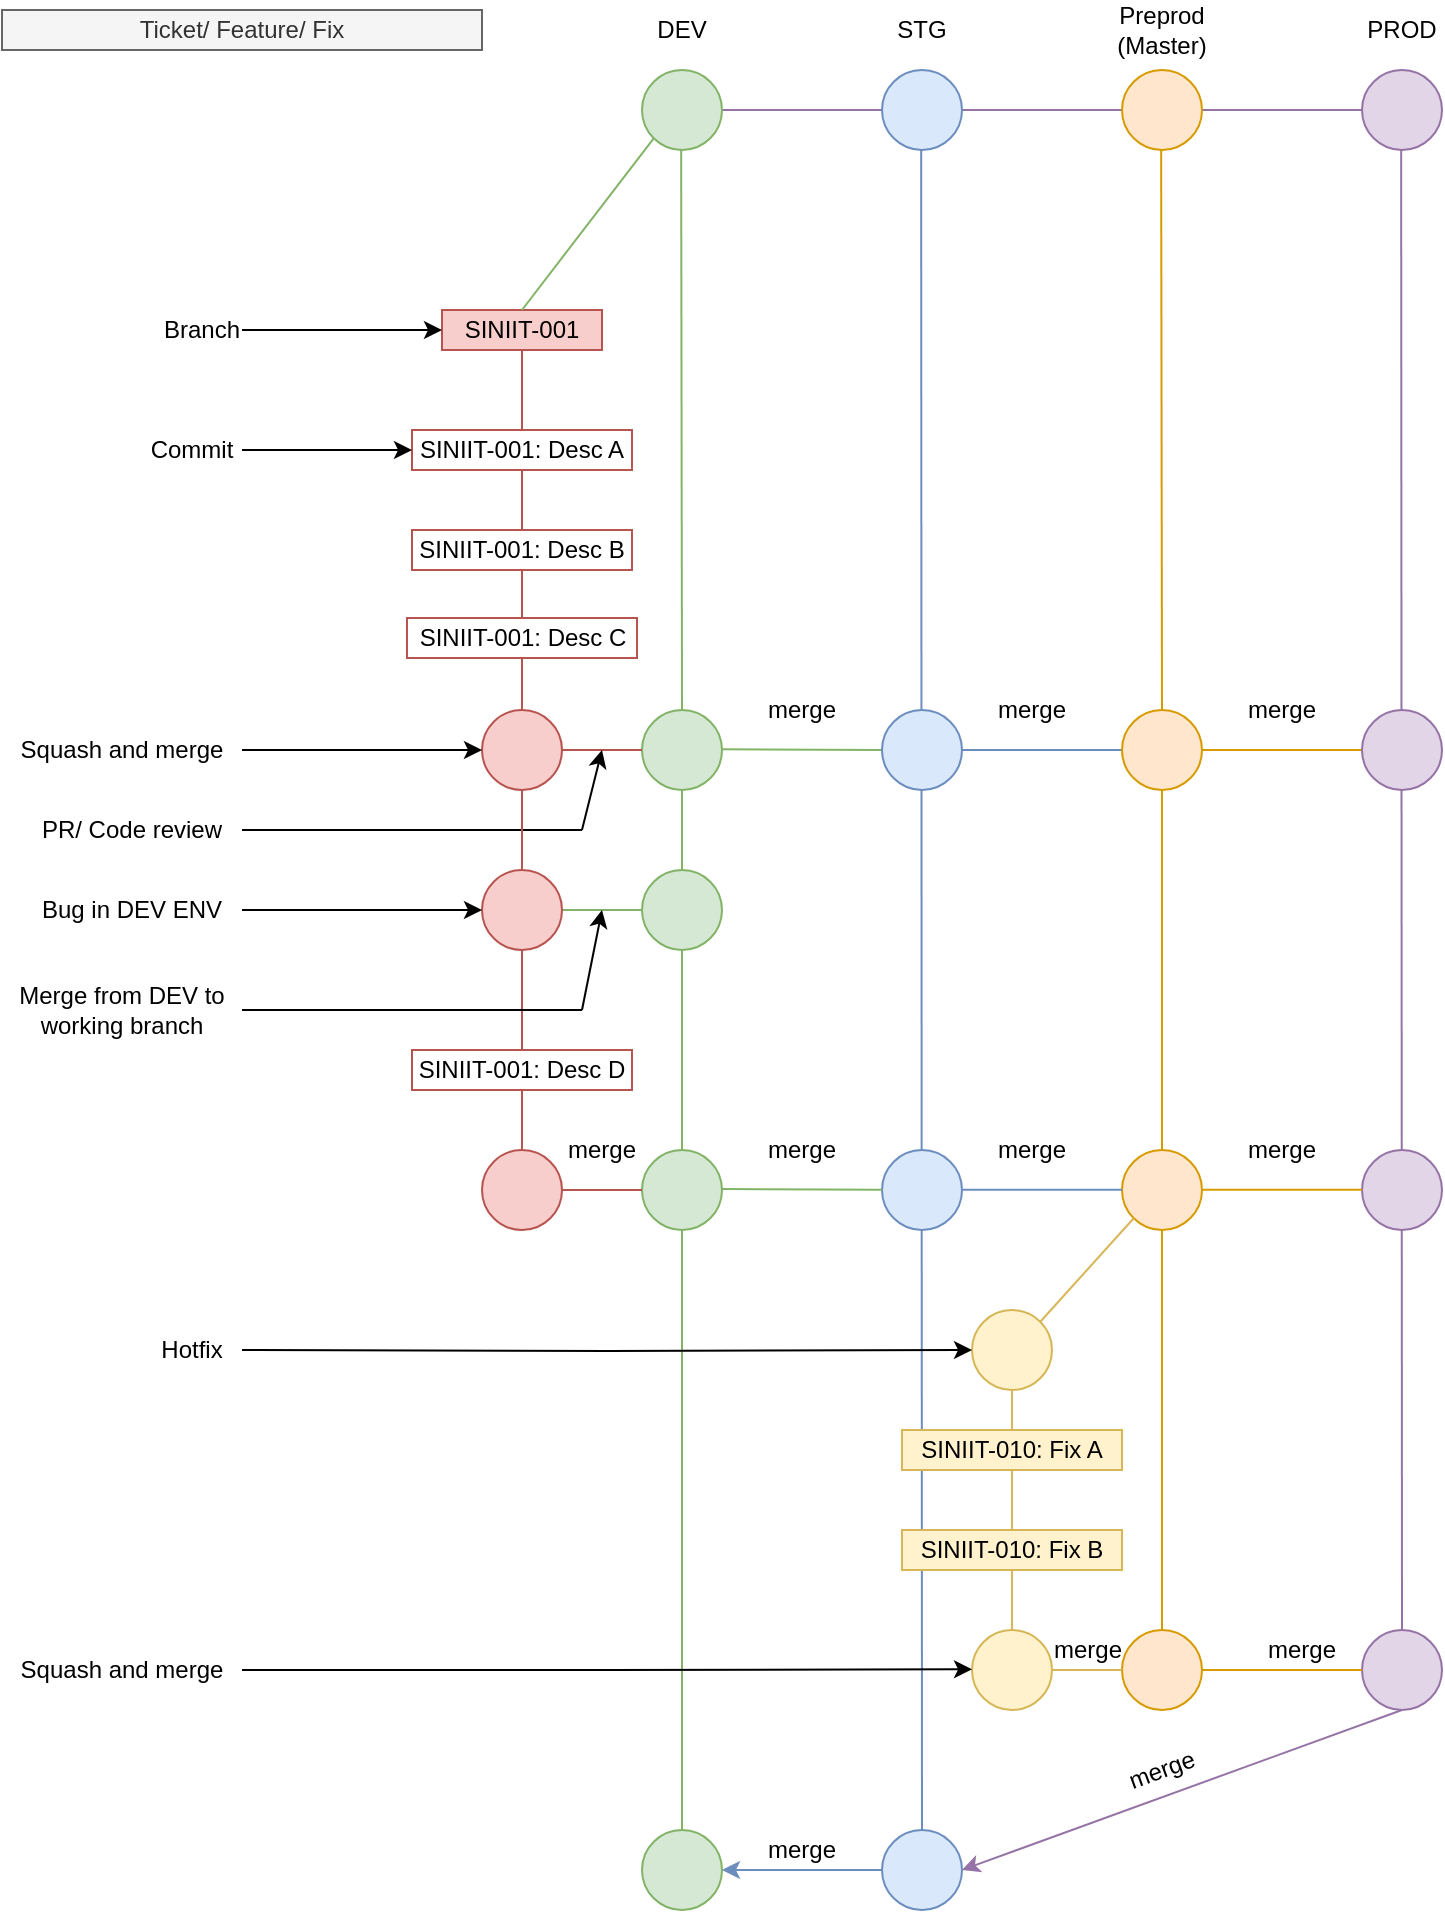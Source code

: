<mxfile version="15.2.9" type="github">
  <diagram id="xhlbJoAwBv28QrkWj6UR" name="Page-1">
    <mxGraphModel dx="1425" dy="801" grid="1" gridSize="10" guides="1" tooltips="1" connect="1" arrows="1" fold="1" page="1" pageScale="1" pageWidth="850" pageHeight="1100" math="0" shadow="0">
      <root>
        <mxCell id="0" />
        <mxCell id="1" parent="0" />
        <mxCell id="EfbXVXWpIgYlTS-Qm1sO-102" value="" style="endArrow=none;html=1;entryX=0;entryY=0.5;entryDx=0;entryDy=0;exitX=1;exitY=0.5;exitDx=0;exitDy=0;fillColor=#e1d5e7;strokeColor=#9673a6;" edge="1" parent="1" source="vNrutqDuaZT0YzVRxxDl-3" target="vNrutqDuaZT0YzVRxxDl-7">
          <mxGeometry width="50" height="50" relative="1" as="geometry">
            <mxPoint x="420" y="240" as="sourcePoint" />
            <mxPoint x="470" y="190" as="targetPoint" />
          </mxGeometry>
        </mxCell>
        <mxCell id="vNrutqDuaZT0YzVRxxDl-1" value="" style="ellipse;whiteSpace=wrap;html=1;aspect=fixed;fillColor=#ffe6cc;strokeColor=#d79b00;" parent="1" vertex="1">
          <mxGeometry x="600" y="80" width="40" height="40" as="geometry" />
        </mxCell>
        <mxCell id="vNrutqDuaZT0YzVRxxDl-2" value="" style="ellipse;whiteSpace=wrap;html=1;aspect=fixed;fillColor=#dae8fc;strokeColor=#6c8ebf;" parent="1" vertex="1">
          <mxGeometry x="480" y="80" width="40" height="40" as="geometry" />
        </mxCell>
        <mxCell id="vNrutqDuaZT0YzVRxxDl-3" value="" style="ellipse;whiteSpace=wrap;html=1;aspect=fixed;fillColor=#d5e8d4;strokeColor=#82b366;" parent="1" vertex="1">
          <mxGeometry x="360" y="80" width="40" height="40" as="geometry" />
        </mxCell>
        <mxCell id="vNrutqDuaZT0YzVRxxDl-4" value="DEV" style="text;html=1;strokeColor=none;fillColor=none;align=center;verticalAlign=middle;whiteSpace=wrap;rounded=0;" parent="1" vertex="1">
          <mxGeometry x="360" y="50" width="40" height="20" as="geometry" />
        </mxCell>
        <mxCell id="vNrutqDuaZT0YzVRxxDl-5" value="STG" style="text;html=1;strokeColor=none;fillColor=none;align=center;verticalAlign=middle;whiteSpace=wrap;rounded=0;" parent="1" vertex="1">
          <mxGeometry x="480" y="50" width="40" height="20" as="geometry" />
        </mxCell>
        <mxCell id="vNrutqDuaZT0YzVRxxDl-6" value="Preprod&lt;br&gt;(Master)" style="text;html=1;strokeColor=none;fillColor=none;align=center;verticalAlign=middle;whiteSpace=wrap;rounded=0;" parent="1" vertex="1">
          <mxGeometry x="600" y="45" width="40" height="30" as="geometry" />
        </mxCell>
        <mxCell id="vNrutqDuaZT0YzVRxxDl-7" value="" style="ellipse;whiteSpace=wrap;html=1;aspect=fixed;fillColor=#e1d5e7;strokeColor=#9673a6;" parent="1" vertex="1">
          <mxGeometry x="720" y="80" width="40" height="40" as="geometry" />
        </mxCell>
        <mxCell id="vNrutqDuaZT0YzVRxxDl-9" value="PROD" style="text;html=1;strokeColor=none;fillColor=none;align=center;verticalAlign=middle;whiteSpace=wrap;rounded=0;" parent="1" vertex="1">
          <mxGeometry x="720" y="50" width="40" height="20" as="geometry" />
        </mxCell>
        <mxCell id="vNrutqDuaZT0YzVRxxDl-10" value="Ticket/ Feature/ Fix" style="text;html=1;strokeColor=#666666;fillColor=#f5f5f5;align=center;verticalAlign=middle;whiteSpace=wrap;rounded=0;fontColor=#333333;" parent="1" vertex="1">
          <mxGeometry x="40" y="50" width="240" height="20" as="geometry" />
        </mxCell>
        <mxCell id="EfbXVXWpIgYlTS-Qm1sO-1" value="SINIIT-001" style="text;html=1;strokeColor=#b85450;fillColor=#f8cecc;align=center;verticalAlign=middle;whiteSpace=wrap;rounded=0;" vertex="1" parent="1">
          <mxGeometry x="260" y="200" width="80" height="20" as="geometry" />
        </mxCell>
        <mxCell id="EfbXVXWpIgYlTS-Qm1sO-4" value="" style="endArrow=none;html=1;fillColor=#d5e8d4;strokeColor=#82b366;startArrow=none;" edge="1" parent="1" source="EfbXVXWpIgYlTS-Qm1sO-21">
          <mxGeometry width="50" height="50" relative="1" as="geometry">
            <mxPoint x="380" y="480" as="sourcePoint" />
            <mxPoint x="379.58" y="120" as="targetPoint" />
          </mxGeometry>
        </mxCell>
        <mxCell id="EfbXVXWpIgYlTS-Qm1sO-5" value="" style="endArrow=none;html=1;fillColor=#dae8fc;strokeColor=#6c8ebf;" edge="1" parent="1">
          <mxGeometry width="50" height="50" relative="1" as="geometry">
            <mxPoint x="500" y="960" as="sourcePoint" />
            <mxPoint x="499.58" y="120" as="targetPoint" />
          </mxGeometry>
        </mxCell>
        <mxCell id="EfbXVXWpIgYlTS-Qm1sO-6" value="" style="endArrow=none;html=1;fillColor=#ffe6cc;strokeColor=#d79b00;startArrow=none;" edge="1" parent="1" source="EfbXVXWpIgYlTS-Qm1sO-26">
          <mxGeometry width="50" height="50" relative="1" as="geometry">
            <mxPoint x="620" y="480" as="sourcePoint" />
            <mxPoint x="619.58" y="120" as="targetPoint" />
          </mxGeometry>
        </mxCell>
        <mxCell id="EfbXVXWpIgYlTS-Qm1sO-7" value="" style="endArrow=none;html=1;fillColor=#e1d5e7;strokeColor=#9673a6;" edge="1" parent="1" source="EfbXVXWpIgYlTS-Qm1sO-81">
          <mxGeometry width="50" height="50" relative="1" as="geometry">
            <mxPoint x="740" y="910" as="sourcePoint" />
            <mxPoint x="739.58" y="120" as="targetPoint" />
          </mxGeometry>
        </mxCell>
        <mxCell id="EfbXVXWpIgYlTS-Qm1sO-8" value="" style="endArrow=none;html=1;fillColor=#d5e8d4;strokeColor=#82b366;entryX=0;entryY=1;entryDx=0;entryDy=0;exitX=0.5;exitY=0;exitDx=0;exitDy=0;" edge="1" parent="1" source="EfbXVXWpIgYlTS-Qm1sO-1" target="vNrutqDuaZT0YzVRxxDl-3">
          <mxGeometry width="50" height="50" relative="1" as="geometry">
            <mxPoint x="330" y="200" as="sourcePoint" />
            <mxPoint x="380" y="150" as="targetPoint" />
          </mxGeometry>
        </mxCell>
        <mxCell id="EfbXVXWpIgYlTS-Qm1sO-9" value="" style="endArrow=none;html=1;fillColor=#f8cecc;strokeColor=#b85450;" edge="1" parent="1">
          <mxGeometry width="50" height="50" relative="1" as="geometry">
            <mxPoint x="300" y="260" as="sourcePoint" />
            <mxPoint x="300" y="220" as="targetPoint" />
          </mxGeometry>
        </mxCell>
        <mxCell id="EfbXVXWpIgYlTS-Qm1sO-10" value="SINIIT-001: Desc A" style="text;html=1;strokeColor=#b85450;fillColor=none;align=center;verticalAlign=middle;whiteSpace=wrap;rounded=0;" vertex="1" parent="1">
          <mxGeometry x="245" y="260" width="110" height="20" as="geometry" />
        </mxCell>
        <mxCell id="EfbXVXWpIgYlTS-Qm1sO-11" value="Branch" style="text;html=1;strokeColor=none;fillColor=none;align=center;verticalAlign=middle;whiteSpace=wrap;rounded=0;" vertex="1" parent="1">
          <mxGeometry x="120" y="200" width="40" height="20" as="geometry" />
        </mxCell>
        <mxCell id="EfbXVXWpIgYlTS-Qm1sO-12" value="Commit" style="text;html=1;strokeColor=none;fillColor=none;align=center;verticalAlign=middle;whiteSpace=wrap;rounded=0;" vertex="1" parent="1">
          <mxGeometry x="110" y="260" width="50" height="20" as="geometry" />
        </mxCell>
        <mxCell id="EfbXVXWpIgYlTS-Qm1sO-13" value="" style="endArrow=classic;html=1;exitX=1;exitY=0.5;exitDx=0;exitDy=0;entryX=0;entryY=0.5;entryDx=0;entryDy=0;" edge="1" parent="1" source="EfbXVXWpIgYlTS-Qm1sO-11" target="EfbXVXWpIgYlTS-Qm1sO-1">
          <mxGeometry width="50" height="50" relative="1" as="geometry">
            <mxPoint x="370" y="370" as="sourcePoint" />
            <mxPoint x="420" y="320" as="targetPoint" />
          </mxGeometry>
        </mxCell>
        <mxCell id="EfbXVXWpIgYlTS-Qm1sO-14" value="" style="endArrow=classic;html=1;exitX=1;exitY=0.5;exitDx=0;exitDy=0;entryX=0;entryY=0.5;entryDx=0;entryDy=0;" edge="1" parent="1" source="EfbXVXWpIgYlTS-Qm1sO-12" target="EfbXVXWpIgYlTS-Qm1sO-10">
          <mxGeometry width="50" height="50" relative="1" as="geometry">
            <mxPoint x="370" y="370" as="sourcePoint" />
            <mxPoint x="420" y="320" as="targetPoint" />
          </mxGeometry>
        </mxCell>
        <mxCell id="EfbXVXWpIgYlTS-Qm1sO-15" value="SINIIT-001: Desc B" style="text;html=1;strokeColor=#b85450;fillColor=none;align=center;verticalAlign=middle;whiteSpace=wrap;rounded=0;" vertex="1" parent="1">
          <mxGeometry x="245" y="310" width="110" height="20" as="geometry" />
        </mxCell>
        <mxCell id="EfbXVXWpIgYlTS-Qm1sO-16" value="SINIIT-001: Desc C" style="text;html=1;strokeColor=#b85450;fillColor=none;align=center;verticalAlign=middle;whiteSpace=wrap;rounded=0;" vertex="1" parent="1">
          <mxGeometry x="242.5" y="354" width="115" height="20" as="geometry" />
        </mxCell>
        <mxCell id="EfbXVXWpIgYlTS-Qm1sO-17" value="" style="endArrow=none;html=1;entryX=0.5;entryY=1;entryDx=0;entryDy=0;exitX=0.5;exitY=0;exitDx=0;exitDy=0;fillColor=#f8cecc;strokeColor=#b85450;" edge="1" parent="1" source="EfbXVXWpIgYlTS-Qm1sO-15" target="EfbXVXWpIgYlTS-Qm1sO-10">
          <mxGeometry width="50" height="50" relative="1" as="geometry">
            <mxPoint x="380" y="370" as="sourcePoint" />
            <mxPoint x="430" y="320" as="targetPoint" />
          </mxGeometry>
        </mxCell>
        <mxCell id="EfbXVXWpIgYlTS-Qm1sO-18" value="" style="endArrow=none;html=1;entryX=0.5;entryY=1;entryDx=0;entryDy=0;fillColor=#f8cecc;strokeColor=#b85450;" edge="1" parent="1" source="EfbXVXWpIgYlTS-Qm1sO-16" target="EfbXVXWpIgYlTS-Qm1sO-15">
          <mxGeometry width="50" height="50" relative="1" as="geometry">
            <mxPoint x="310.0" y="320" as="sourcePoint" />
            <mxPoint x="310.0" y="290" as="targetPoint" />
          </mxGeometry>
        </mxCell>
        <mxCell id="EfbXVXWpIgYlTS-Qm1sO-20" value="" style="endArrow=none;html=1;fillColor=#f8cecc;strokeColor=#b85450;exitX=0.5;exitY=1;exitDx=0;exitDy=0;entryX=0.5;entryY=0;entryDx=0;entryDy=0;" edge="1" parent="1" source="EfbXVXWpIgYlTS-Qm1sO-16" target="EfbXVXWpIgYlTS-Qm1sO-30">
          <mxGeometry width="50" height="50" relative="1" as="geometry">
            <mxPoint x="340" y="210.0" as="sourcePoint" />
            <mxPoint x="290" y="400" as="targetPoint" />
          </mxGeometry>
        </mxCell>
        <mxCell id="EfbXVXWpIgYlTS-Qm1sO-22" value="" style="endArrow=none;html=1;entryX=0;entryY=0.5;entryDx=0;entryDy=0;fillColor=#d5e8d4;strokeColor=#82b366;" edge="1" parent="1" target="EfbXVXWpIgYlTS-Qm1sO-23">
          <mxGeometry width="50" height="50" relative="1" as="geometry">
            <mxPoint x="400" y="419.66" as="sourcePoint" />
            <mxPoint x="470" y="419.66" as="targetPoint" />
          </mxGeometry>
        </mxCell>
        <mxCell id="EfbXVXWpIgYlTS-Qm1sO-23" value="" style="ellipse;whiteSpace=wrap;html=1;aspect=fixed;fillColor=#dae8fc;strokeColor=#6c8ebf;" vertex="1" parent="1">
          <mxGeometry x="480" y="400" width="40" height="40" as="geometry" />
        </mxCell>
        <mxCell id="EfbXVXWpIgYlTS-Qm1sO-21" value="" style="ellipse;whiteSpace=wrap;html=1;aspect=fixed;fillColor=#d5e8d4;strokeColor=#82b366;" vertex="1" parent="1">
          <mxGeometry x="360" y="400" width="40" height="40" as="geometry" />
        </mxCell>
        <mxCell id="EfbXVXWpIgYlTS-Qm1sO-24" value="" style="endArrow=none;html=1;fillColor=#d5e8d4;strokeColor=#82b366;exitX=1;exitY=0.5;exitDx=0;exitDy=0;entryX=0;entryY=0.5;entryDx=0;entryDy=0;" edge="1" parent="1" source="EfbXVXWpIgYlTS-Qm1sO-34" target="EfbXVXWpIgYlTS-Qm1sO-52">
          <mxGeometry width="50" height="50" relative="1" as="geometry">
            <mxPoint x="380" y="480" as="sourcePoint" />
            <mxPoint x="360" y="486" as="targetPoint" />
          </mxGeometry>
        </mxCell>
        <mxCell id="EfbXVXWpIgYlTS-Qm1sO-25" value="" style="endArrow=none;html=1;exitX=1;exitY=0.5;exitDx=0;exitDy=0;fillColor=#dae8fc;strokeColor=#6c8ebf;entryX=0;entryY=0.5;entryDx=0;entryDy=0;" edge="1" parent="1" source="EfbXVXWpIgYlTS-Qm1sO-23" target="EfbXVXWpIgYlTS-Qm1sO-26">
          <mxGeometry width="50" height="50" relative="1" as="geometry">
            <mxPoint x="350" y="430" as="sourcePoint" />
            <mxPoint x="620" y="420" as="targetPoint" />
          </mxGeometry>
        </mxCell>
        <mxCell id="EfbXVXWpIgYlTS-Qm1sO-26" value="" style="ellipse;whiteSpace=wrap;html=1;aspect=fixed;fillColor=#ffe6cc;strokeColor=#d79b00;" vertex="1" parent="1">
          <mxGeometry x="600" y="400" width="40" height="40" as="geometry" />
        </mxCell>
        <mxCell id="EfbXVXWpIgYlTS-Qm1sO-27" value="" style="endArrow=none;html=1;fillColor=#ffe6cc;strokeColor=#d79b00;exitX=0.5;exitY=0;exitDx=0;exitDy=0;" edge="1" parent="1" source="EfbXVXWpIgYlTS-Qm1sO-58" target="EfbXVXWpIgYlTS-Qm1sO-26">
          <mxGeometry width="50" height="50" relative="1" as="geometry">
            <mxPoint x="620" y="480" as="sourcePoint" />
            <mxPoint x="619.58" y="120.0" as="targetPoint" />
          </mxGeometry>
        </mxCell>
        <mxCell id="EfbXVXWpIgYlTS-Qm1sO-28" value="" style="endArrow=none;html=1;entryX=0;entryY=0.5;entryDx=0;entryDy=0;fillColor=#ffe6cc;strokeColor=#d79b00;" edge="1" parent="1" target="EfbXVXWpIgYlTS-Qm1sO-29">
          <mxGeometry width="50" height="50" relative="1" as="geometry">
            <mxPoint x="640" y="420" as="sourcePoint" />
            <mxPoint x="510" y="350" as="targetPoint" />
          </mxGeometry>
        </mxCell>
        <mxCell id="EfbXVXWpIgYlTS-Qm1sO-29" value="" style="ellipse;whiteSpace=wrap;html=1;aspect=fixed;fillColor=#e1d5e7;strokeColor=#9673a6;" vertex="1" parent="1">
          <mxGeometry x="720" y="400" width="40" height="40" as="geometry" />
        </mxCell>
        <mxCell id="EfbXVXWpIgYlTS-Qm1sO-30" value="" style="ellipse;whiteSpace=wrap;html=1;aspect=fixed;fillColor=#f8cecc;strokeColor=#b85450;" vertex="1" parent="1">
          <mxGeometry x="280" y="400" width="40" height="40" as="geometry" />
        </mxCell>
        <mxCell id="EfbXVXWpIgYlTS-Qm1sO-31" value="" style="endArrow=none;html=1;entryX=0;entryY=0.5;entryDx=0;entryDy=0;fillColor=#f8cecc;strokeColor=#b85450;exitX=1;exitY=0.5;exitDx=0;exitDy=0;" edge="1" parent="1" source="EfbXVXWpIgYlTS-Qm1sO-30" target="EfbXVXWpIgYlTS-Qm1sO-21">
          <mxGeometry width="50" height="50" relative="1" as="geometry">
            <mxPoint x="410" y="429.66" as="sourcePoint" />
            <mxPoint x="490" y="430" as="targetPoint" />
          </mxGeometry>
        </mxCell>
        <mxCell id="EfbXVXWpIgYlTS-Qm1sO-33" value="" style="edgeStyle=orthogonalEdgeStyle;rounded=0;orthogonalLoop=1;jettySize=auto;html=1;" edge="1" parent="1" source="EfbXVXWpIgYlTS-Qm1sO-32" target="EfbXVXWpIgYlTS-Qm1sO-30">
          <mxGeometry relative="1" as="geometry" />
        </mxCell>
        <mxCell id="EfbXVXWpIgYlTS-Qm1sO-32" value="Squash and merge" style="text;html=1;strokeColor=none;fillColor=none;align=center;verticalAlign=middle;whiteSpace=wrap;rounded=0;" vertex="1" parent="1">
          <mxGeometry x="40" y="410" width="120" height="20" as="geometry" />
        </mxCell>
        <mxCell id="EfbXVXWpIgYlTS-Qm1sO-34" value="" style="ellipse;whiteSpace=wrap;html=1;aspect=fixed;fillColor=#f8cecc;strokeColor=#b85450;" vertex="1" parent="1">
          <mxGeometry x="280" y="480" width="40" height="40" as="geometry" />
        </mxCell>
        <mxCell id="EfbXVXWpIgYlTS-Qm1sO-36" value="Bug in DEV ENV" style="text;html=1;strokeColor=none;fillColor=none;align=center;verticalAlign=middle;whiteSpace=wrap;rounded=0;" vertex="1" parent="1">
          <mxGeometry x="50" y="490" width="110" height="20" as="geometry" />
        </mxCell>
        <mxCell id="EfbXVXWpIgYlTS-Qm1sO-41" value="" style="endArrow=classic;html=1;" edge="1" parent="1">
          <mxGeometry width="50" height="50" relative="1" as="geometry">
            <mxPoint x="330" y="460" as="sourcePoint" />
            <mxPoint x="340" y="420" as="targetPoint" />
          </mxGeometry>
        </mxCell>
        <mxCell id="EfbXVXWpIgYlTS-Qm1sO-42" value="" style="endArrow=none;html=1;entryX=1;entryY=0.5;entryDx=0;entryDy=0;" edge="1" parent="1" target="EfbXVXWpIgYlTS-Qm1sO-44">
          <mxGeometry width="50" height="50" relative="1" as="geometry">
            <mxPoint x="330" y="460" as="sourcePoint" />
            <mxPoint x="160" y="470" as="targetPoint" />
          </mxGeometry>
        </mxCell>
        <mxCell id="EfbXVXWpIgYlTS-Qm1sO-44" value="PR/ Code review" style="text;html=1;strokeColor=none;fillColor=none;align=center;verticalAlign=middle;whiteSpace=wrap;rounded=0;" vertex="1" parent="1">
          <mxGeometry x="50" y="450" width="110" height="20" as="geometry" />
        </mxCell>
        <mxCell id="EfbXVXWpIgYlTS-Qm1sO-48" value="" style="endArrow=none;html=1;fillColor=#f8cecc;strokeColor=#b85450;entryX=0.5;entryY=0;entryDx=0;entryDy=0;" edge="1" parent="1" source="EfbXVXWpIgYlTS-Qm1sO-30" target="EfbXVXWpIgYlTS-Qm1sO-34">
          <mxGeometry width="50" height="50" relative="1" as="geometry">
            <mxPoint x="310" y="384" as="sourcePoint" />
            <mxPoint x="310" y="410" as="targetPoint" />
          </mxGeometry>
        </mxCell>
        <mxCell id="EfbXVXWpIgYlTS-Qm1sO-49" value="Merge from DEV to working branch" style="text;html=1;strokeColor=none;fillColor=none;align=center;verticalAlign=middle;whiteSpace=wrap;rounded=0;" vertex="1" parent="1">
          <mxGeometry x="40" y="530" width="120" height="40" as="geometry" />
        </mxCell>
        <mxCell id="EfbXVXWpIgYlTS-Qm1sO-50" value="" style="endArrow=none;html=1;fillColor=#d5e8d4;strokeColor=#82b366;entryX=0.5;entryY=1;entryDx=0;entryDy=0;" edge="1" parent="1" source="EfbXVXWpIgYlTS-Qm1sO-86" target="EfbXVXWpIgYlTS-Qm1sO-21">
          <mxGeometry width="50" height="50" relative="1" as="geometry">
            <mxPoint x="380" y="610" as="sourcePoint" />
            <mxPoint x="375.858" y="444.142" as="targetPoint" />
          </mxGeometry>
        </mxCell>
        <mxCell id="EfbXVXWpIgYlTS-Qm1sO-51" value="" style="endArrow=none;html=1;exitX=0.5;exitY=1;exitDx=0;exitDy=0;fillColor=#f8cecc;strokeColor=#b85450;" edge="1" parent="1" source="EfbXVXWpIgYlTS-Qm1sO-34">
          <mxGeometry width="50" height="50" relative="1" as="geometry">
            <mxPoint x="430" y="410" as="sourcePoint" />
            <mxPoint x="300" y="570" as="targetPoint" />
          </mxGeometry>
        </mxCell>
        <mxCell id="EfbXVXWpIgYlTS-Qm1sO-52" value="" style="ellipse;whiteSpace=wrap;html=1;aspect=fixed;fillColor=#d5e8d4;strokeColor=#82b366;" vertex="1" parent="1">
          <mxGeometry x="360" y="480" width="40" height="40" as="geometry" />
        </mxCell>
        <mxCell id="EfbXVXWpIgYlTS-Qm1sO-53" value="SINIIT-001: Desc D" style="text;html=1;strokeColor=#b85450;fillColor=none;align=center;verticalAlign=middle;whiteSpace=wrap;rounded=0;" vertex="1" parent="1">
          <mxGeometry x="245" y="570" width="110" height="20" as="geometry" />
        </mxCell>
        <mxCell id="EfbXVXWpIgYlTS-Qm1sO-54" value="" style="ellipse;whiteSpace=wrap;html=1;aspect=fixed;fillColor=#f8cecc;strokeColor=#b85450;" vertex="1" parent="1">
          <mxGeometry x="280" y="620" width="40" height="40" as="geometry" />
        </mxCell>
        <mxCell id="EfbXVXWpIgYlTS-Qm1sO-55" value="" style="endArrow=none;html=1;exitX=0.5;exitY=1;exitDx=0;exitDy=0;fillColor=#f8cecc;strokeColor=#b85450;entryX=0.5;entryY=0;entryDx=0;entryDy=0;" edge="1" parent="1" source="EfbXVXWpIgYlTS-Qm1sO-53" target="EfbXVXWpIgYlTS-Qm1sO-54">
          <mxGeometry width="50" height="50" relative="1" as="geometry">
            <mxPoint x="310" y="530" as="sourcePoint" />
            <mxPoint x="310" y="580" as="targetPoint" />
          </mxGeometry>
        </mxCell>
        <mxCell id="EfbXVXWpIgYlTS-Qm1sO-56" value="" style="ellipse;whiteSpace=wrap;html=1;aspect=fixed;fillColor=#d5e8d4;strokeColor=#82b366;" vertex="1" parent="1">
          <mxGeometry x="360" y="620" width="40" height="40" as="geometry" />
        </mxCell>
        <mxCell id="EfbXVXWpIgYlTS-Qm1sO-57" value="" style="ellipse;whiteSpace=wrap;html=1;aspect=fixed;fillColor=#dae8fc;strokeColor=#6c8ebf;" vertex="1" parent="1">
          <mxGeometry x="480" y="620" width="40" height="40" as="geometry" />
        </mxCell>
        <mxCell id="EfbXVXWpIgYlTS-Qm1sO-58" value="" style="ellipse;whiteSpace=wrap;html=1;aspect=fixed;fillColor=#ffe6cc;strokeColor=#d79b00;" vertex="1" parent="1">
          <mxGeometry x="600" y="620" width="40" height="40" as="geometry" />
        </mxCell>
        <mxCell id="EfbXVXWpIgYlTS-Qm1sO-59" value="" style="ellipse;whiteSpace=wrap;html=1;aspect=fixed;fillColor=#e1d5e7;strokeColor=#9673a6;" vertex="1" parent="1">
          <mxGeometry x="720" y="620" width="40" height="40" as="geometry" />
        </mxCell>
        <mxCell id="EfbXVXWpIgYlTS-Qm1sO-60" value="" style="endArrow=none;html=1;entryX=0;entryY=0.5;entryDx=0;entryDy=0;fillColor=#d5e8d4;strokeColor=#82b366;" edge="1" parent="1">
          <mxGeometry width="50" height="50" relative="1" as="geometry">
            <mxPoint x="400" y="639.49" as="sourcePoint" />
            <mxPoint x="480" y="639.83" as="targetPoint" />
          </mxGeometry>
        </mxCell>
        <mxCell id="EfbXVXWpIgYlTS-Qm1sO-61" value="" style="endArrow=none;html=1;exitX=1;exitY=0.5;exitDx=0;exitDy=0;fillColor=#dae8fc;strokeColor=#6c8ebf;entryX=0;entryY=0.5;entryDx=0;entryDy=0;" edge="1" parent="1">
          <mxGeometry width="50" height="50" relative="1" as="geometry">
            <mxPoint x="520" y="639.83" as="sourcePoint" />
            <mxPoint x="600" y="639.83" as="targetPoint" />
          </mxGeometry>
        </mxCell>
        <mxCell id="EfbXVXWpIgYlTS-Qm1sO-62" value="" style="endArrow=none;html=1;entryX=0;entryY=0.5;entryDx=0;entryDy=0;fillColor=#ffe6cc;strokeColor=#d79b00;" edge="1" parent="1">
          <mxGeometry width="50" height="50" relative="1" as="geometry">
            <mxPoint x="640" y="639.83" as="sourcePoint" />
            <mxPoint x="720" y="639.83" as="targetPoint" />
          </mxGeometry>
        </mxCell>
        <mxCell id="EfbXVXWpIgYlTS-Qm1sO-63" value="" style="endArrow=none;html=1;exitX=1;exitY=0.5;exitDx=0;exitDy=0;fillColor=#f8cecc;strokeColor=#b85450;entryX=0;entryY=0.5;entryDx=0;entryDy=0;" edge="1" parent="1" source="EfbXVXWpIgYlTS-Qm1sO-54" target="EfbXVXWpIgYlTS-Qm1sO-56">
          <mxGeometry width="50" height="50" relative="1" as="geometry">
            <mxPoint x="310" y="600" as="sourcePoint" />
            <mxPoint x="310" y="630" as="targetPoint" />
          </mxGeometry>
        </mxCell>
        <mxCell id="EfbXVXWpIgYlTS-Qm1sO-64" value="" style="endArrow=none;html=1;entryX=0;entryY=1;entryDx=0;entryDy=0;fillColor=#fff2cc;strokeColor=#d6b656;exitX=1;exitY=0;exitDx=0;exitDy=0;" edge="1" parent="1" source="EfbXVXWpIgYlTS-Qm1sO-65" target="EfbXVXWpIgYlTS-Qm1sO-58">
          <mxGeometry width="50" height="50" relative="1" as="geometry">
            <mxPoint x="560" y="700" as="sourcePoint" />
            <mxPoint x="480" y="680" as="targetPoint" />
          </mxGeometry>
        </mxCell>
        <mxCell id="EfbXVXWpIgYlTS-Qm1sO-65" value="" style="ellipse;whiteSpace=wrap;html=1;aspect=fixed;fillColor=#fff2cc;strokeColor=#d6b656;" vertex="1" parent="1">
          <mxGeometry x="525" y="700" width="40" height="40" as="geometry" />
        </mxCell>
        <mxCell id="EfbXVXWpIgYlTS-Qm1sO-66" value="Hotfix" style="text;html=1;strokeColor=none;fillColor=none;align=center;verticalAlign=middle;whiteSpace=wrap;rounded=0;" vertex="1" parent="1">
          <mxGeometry x="110" y="710" width="50" height="20" as="geometry" />
        </mxCell>
        <mxCell id="EfbXVXWpIgYlTS-Qm1sO-67" value="SINIIT-010: Fix A" style="text;html=1;strokeColor=#d6b656;fillColor=#fff2cc;align=center;verticalAlign=middle;whiteSpace=wrap;rounded=0;" vertex="1" parent="1">
          <mxGeometry x="490" y="760" width="110" height="20" as="geometry" />
        </mxCell>
        <mxCell id="EfbXVXWpIgYlTS-Qm1sO-68" value="SINIIT-010: Fix B" style="text;html=1;strokeColor=#d6b656;fillColor=#fff2cc;align=center;verticalAlign=middle;whiteSpace=wrap;rounded=0;" vertex="1" parent="1">
          <mxGeometry x="490" y="810" width="110" height="20" as="geometry" />
        </mxCell>
        <mxCell id="EfbXVXWpIgYlTS-Qm1sO-69" value="" style="endArrow=none;html=1;entryX=0.5;entryY=1;entryDx=0;entryDy=0;fillColor=#fff2cc;strokeColor=#d6b656;" edge="1" parent="1" source="EfbXVXWpIgYlTS-Qm1sO-67" target="EfbXVXWpIgYlTS-Qm1sO-65">
          <mxGeometry width="50" height="50" relative="1" as="geometry">
            <mxPoint x="415" y="650" as="sourcePoint" />
            <mxPoint x="465" y="600" as="targetPoint" />
          </mxGeometry>
        </mxCell>
        <mxCell id="EfbXVXWpIgYlTS-Qm1sO-70" value="" style="endArrow=none;html=1;entryX=0.5;entryY=1;entryDx=0;entryDy=0;exitX=0.5;exitY=0;exitDx=0;exitDy=0;fillColor=#fff2cc;strokeColor=#d6b656;" edge="1" parent="1" source="EfbXVXWpIgYlTS-Qm1sO-68" target="EfbXVXWpIgYlTS-Qm1sO-67">
          <mxGeometry width="50" height="50" relative="1" as="geometry">
            <mxPoint x="555" y="770" as="sourcePoint" />
            <mxPoint x="555" y="750" as="targetPoint" />
          </mxGeometry>
        </mxCell>
        <mxCell id="EfbXVXWpIgYlTS-Qm1sO-71" value="" style="ellipse;whiteSpace=wrap;html=1;aspect=fixed;fillColor=#fff2cc;strokeColor=#d6b656;" vertex="1" parent="1">
          <mxGeometry x="525" y="860" width="40" height="40" as="geometry" />
        </mxCell>
        <mxCell id="EfbXVXWpIgYlTS-Qm1sO-72" value="" style="endArrow=none;html=1;entryX=0.5;entryY=1;entryDx=0;entryDy=0;exitX=0.5;exitY=0;exitDx=0;exitDy=0;fillColor=#fff2cc;strokeColor=#d6b656;" edge="1" parent="1" source="EfbXVXWpIgYlTS-Qm1sO-71" target="EfbXVXWpIgYlTS-Qm1sO-68">
          <mxGeometry width="50" height="50" relative="1" as="geometry">
            <mxPoint x="555" y="820" as="sourcePoint" />
            <mxPoint x="555" y="790" as="targetPoint" />
          </mxGeometry>
        </mxCell>
        <mxCell id="EfbXVXWpIgYlTS-Qm1sO-73" value="Squash and merge" style="text;html=1;strokeColor=none;fillColor=none;align=center;verticalAlign=middle;whiteSpace=wrap;rounded=0;" vertex="1" parent="1">
          <mxGeometry x="40" y="870" width="120" height="20" as="geometry" />
        </mxCell>
        <mxCell id="EfbXVXWpIgYlTS-Qm1sO-76" value="" style="edgeStyle=orthogonalEdgeStyle;rounded=0;orthogonalLoop=1;jettySize=auto;html=1;entryX=0;entryY=0.5;entryDx=0;entryDy=0;" edge="1" parent="1" target="EfbXVXWpIgYlTS-Qm1sO-65">
          <mxGeometry relative="1" as="geometry">
            <mxPoint x="160" y="720" as="sourcePoint" />
            <mxPoint x="305" y="719.66" as="targetPoint" />
          </mxGeometry>
        </mxCell>
        <mxCell id="EfbXVXWpIgYlTS-Qm1sO-77" value="" style="edgeStyle=orthogonalEdgeStyle;rounded=0;orthogonalLoop=1;jettySize=auto;html=1;entryX=0;entryY=0.5;entryDx=0;entryDy=0;exitX=1;exitY=0.5;exitDx=0;exitDy=0;" edge="1" parent="1" source="EfbXVXWpIgYlTS-Qm1sO-73">
          <mxGeometry relative="1" as="geometry">
            <mxPoint x="190" y="880" as="sourcePoint" />
            <mxPoint x="525" y="879.66" as="targetPoint" />
            <Array as="points" />
          </mxGeometry>
        </mxCell>
        <mxCell id="EfbXVXWpIgYlTS-Qm1sO-78" value="" style="endArrow=none;html=1;entryX=0.5;entryY=1;entryDx=0;entryDy=0;exitX=0.5;exitY=0;exitDx=0;exitDy=0;fillColor=#ffe6cc;strokeColor=#d79b00;" edge="1" parent="1" source="EfbXVXWpIgYlTS-Qm1sO-79" target="EfbXVXWpIgYlTS-Qm1sO-58">
          <mxGeometry width="50" height="50" relative="1" as="geometry">
            <mxPoint x="620" y="860" as="sourcePoint" />
            <mxPoint x="480" y="690" as="targetPoint" />
          </mxGeometry>
        </mxCell>
        <mxCell id="EfbXVXWpIgYlTS-Qm1sO-79" value="" style="ellipse;whiteSpace=wrap;html=1;aspect=fixed;fillColor=#ffe6cc;strokeColor=#d79b00;" vertex="1" parent="1">
          <mxGeometry x="600" y="860" width="40" height="40" as="geometry" />
        </mxCell>
        <mxCell id="EfbXVXWpIgYlTS-Qm1sO-80" value="" style="endArrow=none;html=1;entryX=1;entryY=0.5;entryDx=0;entryDy=0;exitX=0;exitY=0.5;exitDx=0;exitDy=0;fillColor=#fff2cc;strokeColor=#d6b656;" edge="1" parent="1" source="EfbXVXWpIgYlTS-Qm1sO-79" target="EfbXVXWpIgYlTS-Qm1sO-71">
          <mxGeometry width="50" height="50" relative="1" as="geometry">
            <mxPoint x="555" y="820" as="sourcePoint" />
            <mxPoint x="555" y="790" as="targetPoint" />
          </mxGeometry>
        </mxCell>
        <mxCell id="EfbXVXWpIgYlTS-Qm1sO-81" value="" style="ellipse;whiteSpace=wrap;html=1;aspect=fixed;fillColor=#e1d5e7;strokeColor=#9673a6;" vertex="1" parent="1">
          <mxGeometry x="720" y="860" width="40" height="40" as="geometry" />
        </mxCell>
        <mxCell id="EfbXVXWpIgYlTS-Qm1sO-83" value="" style="endArrow=none;html=1;entryX=0;entryY=0.5;entryDx=0;entryDy=0;exitX=1;exitY=0.5;exitDx=0;exitDy=0;fillColor=#ffe6cc;strokeColor=#d79b00;" edge="1" parent="1" source="EfbXVXWpIgYlTS-Qm1sO-79" target="EfbXVXWpIgYlTS-Qm1sO-81">
          <mxGeometry width="50" height="50" relative="1" as="geometry">
            <mxPoint x="430" y="760" as="sourcePoint" />
            <mxPoint x="480" y="710" as="targetPoint" />
          </mxGeometry>
        </mxCell>
        <mxCell id="EfbXVXWpIgYlTS-Qm1sO-84" value="" style="ellipse;whiteSpace=wrap;html=1;aspect=fixed;fillColor=#dae8fc;strokeColor=#6c8ebf;" vertex="1" parent="1">
          <mxGeometry x="480" y="960" width="40" height="40" as="geometry" />
        </mxCell>
        <mxCell id="EfbXVXWpIgYlTS-Qm1sO-86" value="" style="ellipse;whiteSpace=wrap;html=1;aspect=fixed;fillColor=#d5e8d4;strokeColor=#82b366;" vertex="1" parent="1">
          <mxGeometry x="360" y="960" width="40" height="40" as="geometry" />
        </mxCell>
        <mxCell id="EfbXVXWpIgYlTS-Qm1sO-89" value="" style="endArrow=classic;html=1;entryX=1;entryY=0.5;entryDx=0;entryDy=0;exitX=0.5;exitY=1;exitDx=0;exitDy=0;fillColor=#e1d5e7;strokeColor=#9673a6;" edge="1" parent="1" source="EfbXVXWpIgYlTS-Qm1sO-81" target="EfbXVXWpIgYlTS-Qm1sO-84">
          <mxGeometry width="50" height="50" relative="1" as="geometry">
            <mxPoint x="430" y="930" as="sourcePoint" />
            <mxPoint x="480" y="880" as="targetPoint" />
          </mxGeometry>
        </mxCell>
        <mxCell id="EfbXVXWpIgYlTS-Qm1sO-90" value="" style="endArrow=classic;html=1;entryX=1;entryY=0.5;entryDx=0;entryDy=0;exitX=0;exitY=0.5;exitDx=0;exitDy=0;fillColor=#dae8fc;strokeColor=#6c8ebf;" edge="1" parent="1" source="EfbXVXWpIgYlTS-Qm1sO-84" target="EfbXVXWpIgYlTS-Qm1sO-86">
          <mxGeometry width="50" height="50" relative="1" as="geometry">
            <mxPoint x="430" y="930" as="sourcePoint" />
            <mxPoint x="480" y="880" as="targetPoint" />
          </mxGeometry>
        </mxCell>
        <mxCell id="EfbXVXWpIgYlTS-Qm1sO-91" value="merge" style="text;html=1;strokeColor=none;fillColor=none;align=center;verticalAlign=middle;whiteSpace=wrap;rounded=0;rotation=-20;" vertex="1" parent="1">
          <mxGeometry x="590" y="920" width="60" height="20" as="geometry" />
        </mxCell>
        <mxCell id="EfbXVXWpIgYlTS-Qm1sO-92" value="merge" style="text;html=1;strokeColor=none;fillColor=none;align=center;verticalAlign=middle;whiteSpace=wrap;rounded=0;" vertex="1" parent="1">
          <mxGeometry x="410" y="960" width="60" height="20" as="geometry" />
        </mxCell>
        <mxCell id="EfbXVXWpIgYlTS-Qm1sO-93" value="merge" style="text;html=1;strokeColor=none;fillColor=none;align=center;verticalAlign=middle;whiteSpace=wrap;rounded=0;" vertex="1" parent="1">
          <mxGeometry x="310" y="610" width="60" height="20" as="geometry" />
        </mxCell>
        <mxCell id="EfbXVXWpIgYlTS-Qm1sO-94" value="merge" style="text;html=1;strokeColor=none;fillColor=none;align=center;verticalAlign=middle;whiteSpace=wrap;rounded=0;" vertex="1" parent="1">
          <mxGeometry x="410" y="610" width="60" height="20" as="geometry" />
        </mxCell>
        <mxCell id="EfbXVXWpIgYlTS-Qm1sO-95" value="merge" style="text;html=1;strokeColor=none;fillColor=none;align=center;verticalAlign=middle;whiteSpace=wrap;rounded=0;" vertex="1" parent="1">
          <mxGeometry x="525" y="610" width="60" height="20" as="geometry" />
        </mxCell>
        <mxCell id="EfbXVXWpIgYlTS-Qm1sO-96" value="merge" style="text;html=1;strokeColor=none;fillColor=none;align=center;verticalAlign=middle;whiteSpace=wrap;rounded=0;" vertex="1" parent="1">
          <mxGeometry x="650" y="610" width="60" height="20" as="geometry" />
        </mxCell>
        <mxCell id="EfbXVXWpIgYlTS-Qm1sO-97" value="merge" style="text;html=1;strokeColor=none;fillColor=none;align=center;verticalAlign=middle;whiteSpace=wrap;rounded=0;" vertex="1" parent="1">
          <mxGeometry x="410" y="390" width="60" height="20" as="geometry" />
        </mxCell>
        <mxCell id="EfbXVXWpIgYlTS-Qm1sO-98" value="merge" style="text;html=1;strokeColor=none;fillColor=none;align=center;verticalAlign=middle;whiteSpace=wrap;rounded=0;" vertex="1" parent="1">
          <mxGeometry x="525" y="390" width="60" height="20" as="geometry" />
        </mxCell>
        <mxCell id="EfbXVXWpIgYlTS-Qm1sO-99" value="merge" style="text;html=1;strokeColor=none;fillColor=none;align=center;verticalAlign=middle;whiteSpace=wrap;rounded=0;" vertex="1" parent="1">
          <mxGeometry x="650" y="390" width="60" height="20" as="geometry" />
        </mxCell>
        <mxCell id="EfbXVXWpIgYlTS-Qm1sO-100" value="merge" style="text;html=1;strokeColor=none;fillColor=none;align=center;verticalAlign=middle;whiteSpace=wrap;rounded=0;" vertex="1" parent="1">
          <mxGeometry x="660" y="860" width="60" height="20" as="geometry" />
        </mxCell>
        <mxCell id="EfbXVXWpIgYlTS-Qm1sO-101" value="merge" style="text;html=1;strokeColor=none;fillColor=none;align=center;verticalAlign=middle;whiteSpace=wrap;rounded=0;" vertex="1" parent="1">
          <mxGeometry x="553" y="860" width="60" height="20" as="geometry" />
        </mxCell>
        <mxCell id="EfbXVXWpIgYlTS-Qm1sO-103" value="" style="endArrow=classic;html=1;" edge="1" parent="1">
          <mxGeometry width="50" height="50" relative="1" as="geometry">
            <mxPoint x="330" y="550" as="sourcePoint" />
            <mxPoint x="340" y="500" as="targetPoint" />
          </mxGeometry>
        </mxCell>
        <mxCell id="EfbXVXWpIgYlTS-Qm1sO-104" value="" style="endArrow=none;html=1;exitX=1;exitY=0.5;exitDx=0;exitDy=0;" edge="1" parent="1" source="EfbXVXWpIgYlTS-Qm1sO-49">
          <mxGeometry width="50" height="50" relative="1" as="geometry">
            <mxPoint x="420" y="690" as="sourcePoint" />
            <mxPoint x="330" y="550" as="targetPoint" />
          </mxGeometry>
        </mxCell>
        <mxCell id="EfbXVXWpIgYlTS-Qm1sO-106" value="" style="endArrow=classic;html=1;entryX=0;entryY=0.5;entryDx=0;entryDy=0;exitX=1;exitY=0.5;exitDx=0;exitDy=0;" edge="1" parent="1" source="EfbXVXWpIgYlTS-Qm1sO-36" target="EfbXVXWpIgYlTS-Qm1sO-34">
          <mxGeometry width="50" height="50" relative="1" as="geometry">
            <mxPoint x="420" y="690" as="sourcePoint" />
            <mxPoint x="470" y="640" as="targetPoint" />
          </mxGeometry>
        </mxCell>
      </root>
    </mxGraphModel>
  </diagram>
</mxfile>
